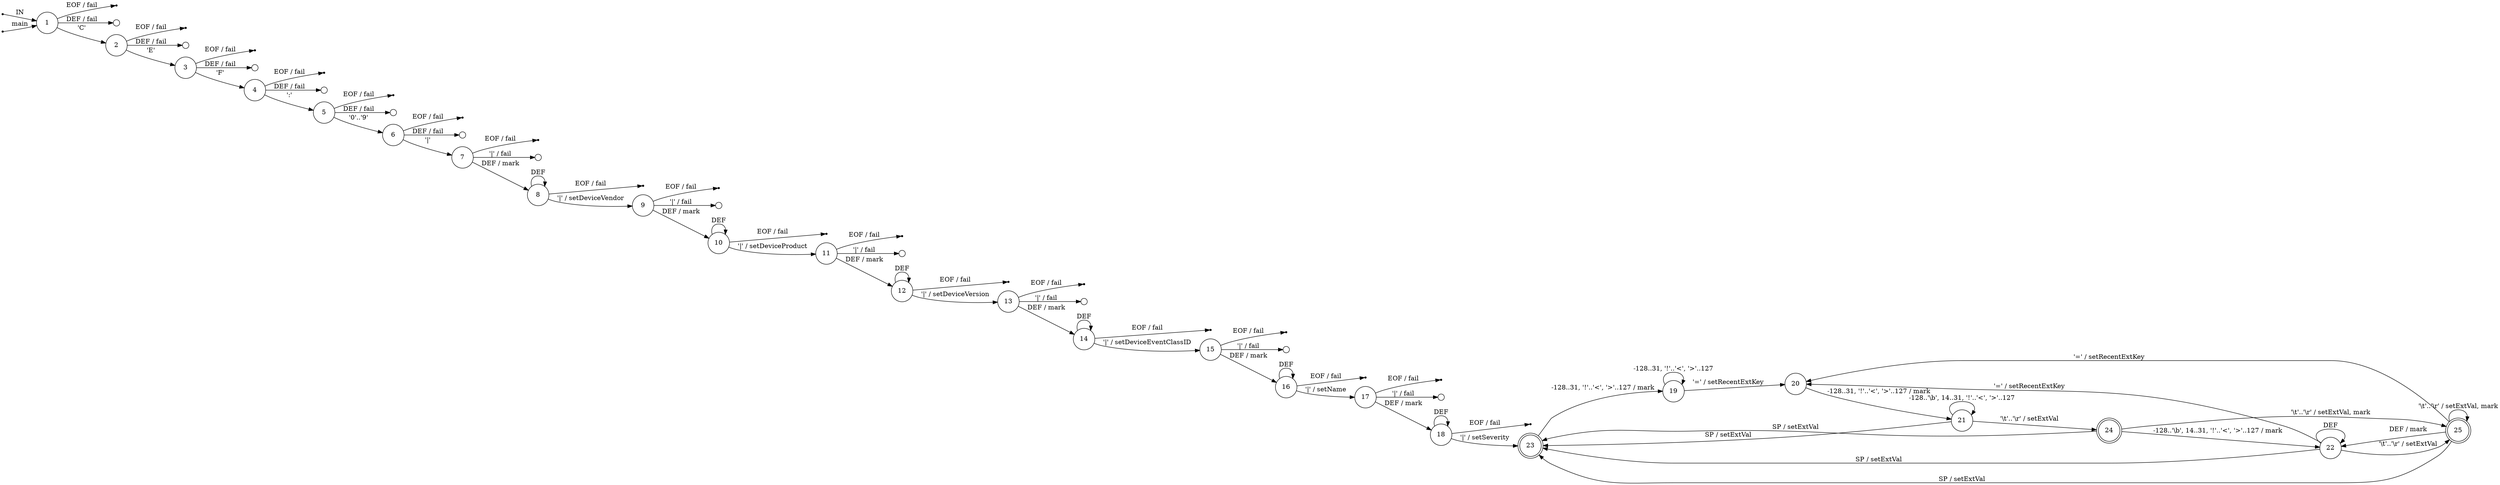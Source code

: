 digraph cef {
	rankdir=LR;
	node [ shape = point ];
	ENTRY;
	en_1;
	eof_1;
	eof_2;
	eof_3;
	eof_4;
	eof_5;
	eof_6;
	eof_7;
	eof_8;
	eof_9;
	eof_10;
	eof_11;
	eof_12;
	eof_13;
	eof_14;
	eof_15;
	eof_16;
	eof_17;
	eof_18;
	node [ shape = circle, height = 0.2 ];
	err_1 [ label=""];
	err_2 [ label=""];
	err_3 [ label=""];
	err_4 [ label=""];
	err_5 [ label=""];
	err_6 [ label=""];
	err_7 [ label=""];
	err_9 [ label=""];
	err_11 [ label=""];
	err_13 [ label=""];
	err_15 [ label=""];
	err_17 [ label=""];
	node [ fixedsize = true, height = 0.65, shape = doublecircle ];
	23;
	24;
	25;
	node [ shape = circle ];
	1 -> 2 [ label = "'C'" ];
	1 -> err_1 [ label = "DEF / fail" ];
	2 -> 3 [ label = "'E'" ];
	2 -> err_2 [ label = "DEF / fail" ];
	3 -> 4 [ label = "'F'" ];
	3 -> err_3 [ label = "DEF / fail" ];
	4 -> 5 [ label = "':'" ];
	4 -> err_4 [ label = "DEF / fail" ];
	5 -> 6 [ label = "'0'..'9'" ];
	5 -> err_5 [ label = "DEF / fail" ];
	6 -> 7 [ label = "'|'" ];
	6 -> err_6 [ label = "DEF / fail" ];
	7 -> err_7 [ label = "'|' / fail" ];
	7 -> 8 [ label = "DEF / mark" ];
	8 -> 9 [ label = "'|' / setDeviceVendor" ];
	8 -> 8 [ label = "DEF" ];
	9 -> err_9 [ label = "'|' / fail" ];
	9 -> 10 [ label = "DEF / mark" ];
	10 -> 11 [ label = "'|' / setDeviceProduct" ];
	10 -> 10 [ label = "DEF" ];
	11 -> err_11 [ label = "'|' / fail" ];
	11 -> 12 [ label = "DEF / mark" ];
	12 -> 13 [ label = "'|' / setDeviceVersion" ];
	12 -> 12 [ label = "DEF" ];
	13 -> err_13 [ label = "'|' / fail" ];
	13 -> 14 [ label = "DEF / mark" ];
	14 -> 15 [ label = "'|' / setDeviceEventClassID" ];
	14 -> 14 [ label = "DEF" ];
	15 -> err_15 [ label = "'|' / fail" ];
	15 -> 16 [ label = "DEF / mark" ];
	16 -> 17 [ label = "'|' / setName" ];
	16 -> 16 [ label = "DEF" ];
	17 -> err_17 [ label = "'|' / fail" ];
	17 -> 18 [ label = "DEF / mark" ];
	18 -> 23 [ label = "'|' / setSeverity" ];
	18 -> 18 [ label = "DEF" ];
	19 -> 19 [ label = "-128..31, '!'..'<', '>'..127" ];
	19 -> 20 [ label = "'=' / setRecentExtKey" ];
	20 -> 21 [ label = "-128..31, '!'..'<', '>'..127 / mark" ];
	21 -> 21 [ label = "-128..'\\b', 14..31, '!'..'<', '>'..127" ];
	21 -> 24 [ label = "'\\t'..'\\r' / setExtVal" ];
	21 -> 23 [ label = "SP / setExtVal" ];
	22 -> 25 [ label = "'\\t'..'\\r' / setExtVal" ];
	22 -> 23 [ label = "SP / setExtVal" ];
	22 -> 20 [ label = "'=' / setRecentExtKey" ];
	22 -> 22 [ label = "DEF" ];
	23 -> 19 [ label = "-128..31, '!'..'<', '>'..127 / mark" ];
	24 -> 22 [ label = "-128..'\\b', 14..31, '!'..'<', '>'..127 / mark" ];
	24 -> 25 [ label = "'\\t'..'\\r' / setExtVal, mark" ];
	24 -> 23 [ label = "SP / setExtVal" ];
	25 -> 25 [ label = "'\\t'..'\\r' / setExtVal, mark" ];
	25 -> 23 [ label = "SP / setExtVal" ];
	25 -> 20 [ label = "'=' / setRecentExtKey" ];
	25 -> 22 [ label = "DEF / mark" ];
	ENTRY -> 1 [ label = "IN" ];
	en_1 -> 1 [ label = "main" ];
	1 -> eof_1 [ label = "EOF / fail" ];
	2 -> eof_2 [ label = "EOF / fail" ];
	3 -> eof_3 [ label = "EOF / fail" ];
	4 -> eof_4 [ label = "EOF / fail" ];
	5 -> eof_5 [ label = "EOF / fail" ];
	6 -> eof_6 [ label = "EOF / fail" ];
	7 -> eof_7 [ label = "EOF / fail" ];
	8 -> eof_8 [ label = "EOF / fail" ];
	9 -> eof_9 [ label = "EOF / fail" ];
	10 -> eof_10 [ label = "EOF / fail" ];
	11 -> eof_11 [ label = "EOF / fail" ];
	12 -> eof_12 [ label = "EOF / fail" ];
	13 -> eof_13 [ label = "EOF / fail" ];
	14 -> eof_14 [ label = "EOF / fail" ];
	15 -> eof_15 [ label = "EOF / fail" ];
	16 -> eof_16 [ label = "EOF / fail" ];
	17 -> eof_17 [ label = "EOF / fail" ];
	18 -> eof_18 [ label = "EOF / fail" ];
}
